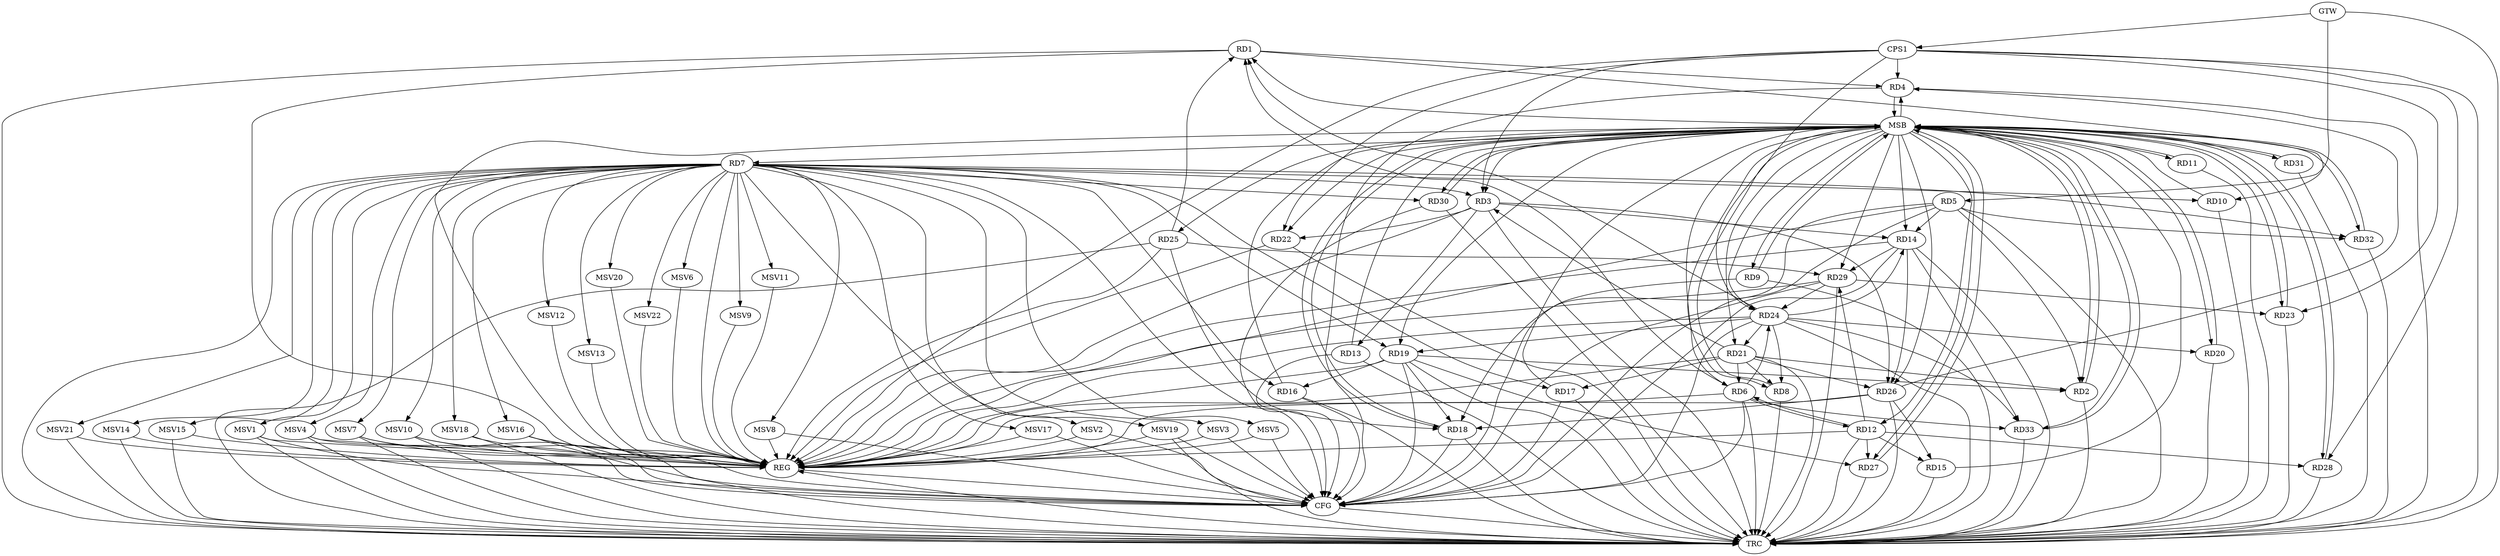 strict digraph G {
  RD1 [ label="RD1" ];
  RD2 [ label="RD2" ];
  RD3 [ label="RD3" ];
  RD4 [ label="RD4" ];
  RD5 [ label="RD5" ];
  RD6 [ label="RD6" ];
  RD7 [ label="RD7" ];
  RD8 [ label="RD8" ];
  RD9 [ label="RD9" ];
  RD10 [ label="RD10" ];
  RD11 [ label="RD11" ];
  RD12 [ label="RD12" ];
  RD13 [ label="RD13" ];
  RD14 [ label="RD14" ];
  RD15 [ label="RD15" ];
  RD16 [ label="RD16" ];
  RD17 [ label="RD17" ];
  RD18 [ label="RD18" ];
  RD19 [ label="RD19" ];
  RD20 [ label="RD20" ];
  RD21 [ label="RD21" ];
  RD22 [ label="RD22" ];
  RD23 [ label="RD23" ];
  RD24 [ label="RD24" ];
  RD25 [ label="RD25" ];
  RD26 [ label="RD26" ];
  RD27 [ label="RD27" ];
  RD28 [ label="RD28" ];
  RD29 [ label="RD29" ];
  RD30 [ label="RD30" ];
  RD31 [ label="RD31" ];
  RD32 [ label="RD32" ];
  RD33 [ label="RD33" ];
  CPS1 [ label="CPS1" ];
  GTW [ label="GTW" ];
  REG [ label="REG" ];
  MSB [ label="MSB" ];
  CFG [ label="CFG" ];
  TRC [ label="TRC" ];
  MSV1 [ label="MSV1" ];
  MSV2 [ label="MSV2" ];
  MSV3 [ label="MSV3" ];
  MSV4 [ label="MSV4" ];
  MSV5 [ label="MSV5" ];
  MSV6 [ label="MSV6" ];
  MSV7 [ label="MSV7" ];
  MSV8 [ label="MSV8" ];
  MSV9 [ label="MSV9" ];
  MSV10 [ label="MSV10" ];
  MSV11 [ label="MSV11" ];
  MSV12 [ label="MSV12" ];
  MSV13 [ label="MSV13" ];
  MSV14 [ label="MSV14" ];
  MSV15 [ label="MSV15" ];
  MSV16 [ label="MSV16" ];
  MSV17 [ label="MSV17" ];
  MSV18 [ label="MSV18" ];
  MSV19 [ label="MSV19" ];
  MSV20 [ label="MSV20" ];
  MSV21 [ label="MSV21" ];
  MSV22 [ label="MSV22" ];
  RD1 -> RD4;
  RD6 -> RD1;
  RD1 -> RD10;
  RD24 -> RD1;
  RD25 -> RD1;
  RD5 -> RD2;
  RD19 -> RD2;
  RD21 -> RD2;
  RD7 -> RD3;
  RD3 -> RD13;
  RD3 -> RD14;
  RD21 -> RD3;
  RD3 -> RD22;
  RD3 -> RD26;
  RD26 -> RD4;
  RD5 -> RD14;
  RD5 -> RD18;
  RD5 -> RD32;
  RD6 -> RD12;
  RD12 -> RD6;
  RD21 -> RD6;
  RD6 -> RD24;
  RD6 -> RD33;
  RD7 -> RD10;
  RD7 -> RD16;
  RD7 -> RD17;
  RD7 -> RD19;
  RD7 -> RD30;
  RD7 -> RD32;
  RD21 -> RD8;
  RD24 -> RD8;
  RD12 -> RD15;
  RD12 -> RD27;
  RD12 -> RD28;
  RD12 -> RD29;
  RD24 -> RD14;
  RD14 -> RD26;
  RD14 -> RD29;
  RD14 -> RD33;
  RD26 -> RD15;
  RD19 -> RD16;
  RD21 -> RD17;
  RD19 -> RD18;
  RD25 -> RD18;
  RD26 -> RD18;
  RD24 -> RD19;
  RD19 -> RD27;
  RD24 -> RD20;
  RD24 -> RD21;
  RD21 -> RD26;
  RD29 -> RD23;
  RD29 -> RD24;
  RD24 -> RD33;
  RD25 -> RD29;
  CPS1 -> RD22;
  CPS1 -> RD23;
  CPS1 -> RD24;
  CPS1 -> RD3;
  CPS1 -> RD4;
  CPS1 -> RD28;
  GTW -> RD5;
  GTW -> CPS1;
  RD1 -> REG;
  RD3 -> REG;
  RD5 -> REG;
  RD6 -> REG;
  RD7 -> REG;
  RD12 -> REG;
  RD14 -> REG;
  RD19 -> REG;
  RD21 -> REG;
  RD22 -> REG;
  RD24 -> REG;
  RD25 -> REG;
  RD26 -> REG;
  RD29 -> REG;
  CPS1 -> REG;
  RD2 -> MSB;
  MSB -> RD19;
  MSB -> RD24;
  MSB -> RD25;
  MSB -> RD26;
  MSB -> RD29;
  MSB -> RD31;
  MSB -> REG;
  RD4 -> MSB;
  MSB -> RD3;
  MSB -> RD7;
  MSB -> RD14;
  RD8 -> MSB;
  MSB -> RD1;
  MSB -> RD21;
  MSB -> RD28;
  RD9 -> MSB;
  MSB -> RD4;
  MSB -> RD12;
  MSB -> RD32;
  RD10 -> MSB;
  MSB -> RD6;
  MSB -> RD8;
  MSB -> RD11;
  RD11 -> MSB;
  RD13 -> MSB;
  MSB -> RD18;
  MSB -> RD20;
  RD15 -> MSB;
  MSB -> RD2;
  RD16 -> MSB;
  MSB -> RD33;
  RD17 -> MSB;
  MSB -> RD9;
  MSB -> RD22;
  RD18 -> MSB;
  MSB -> RD23;
  RD20 -> MSB;
  RD23 -> MSB;
  RD27 -> MSB;
  RD28 -> MSB;
  RD30 -> MSB;
  MSB -> RD27;
  RD31 -> MSB;
  MSB -> RD30;
  RD32 -> MSB;
  RD33 -> MSB;
  RD4 -> CFG;
  RD18 -> CFG;
  RD30 -> CFG;
  RD13 -> CFG;
  RD5 -> CFG;
  RD17 -> CFG;
  RD16 -> CFG;
  RD7 -> CFG;
  RD24 -> CFG;
  RD14 -> CFG;
  RD9 -> CFG;
  RD19 -> CFG;
  RD6 -> CFG;
  RD29 -> CFG;
  REG -> CFG;
  RD1 -> TRC;
  RD2 -> TRC;
  RD3 -> TRC;
  RD4 -> TRC;
  RD5 -> TRC;
  RD6 -> TRC;
  RD7 -> TRC;
  RD8 -> TRC;
  RD9 -> TRC;
  RD10 -> TRC;
  RD11 -> TRC;
  RD12 -> TRC;
  RD13 -> TRC;
  RD14 -> TRC;
  RD15 -> TRC;
  RD16 -> TRC;
  RD17 -> TRC;
  RD18 -> TRC;
  RD19 -> TRC;
  RD20 -> TRC;
  RD21 -> TRC;
  RD22 -> TRC;
  RD23 -> TRC;
  RD24 -> TRC;
  RD25 -> TRC;
  RD26 -> TRC;
  RD27 -> TRC;
  RD28 -> TRC;
  RD29 -> TRC;
  RD30 -> TRC;
  RD31 -> TRC;
  RD32 -> TRC;
  RD33 -> TRC;
  CPS1 -> TRC;
  GTW -> TRC;
  CFG -> TRC;
  TRC -> REG;
  RD7 -> MSV1;
  RD7 -> MSV2;
  RD7 -> MSV3;
  RD7 -> MSV4;
  RD7 -> MSV5;
  RD7 -> MSV6;
  MSV1 -> REG;
  MSV1 -> TRC;
  MSV1 -> CFG;
  MSV2 -> REG;
  MSV2 -> CFG;
  MSV3 -> REG;
  MSV3 -> CFG;
  MSV4 -> REG;
  MSV4 -> TRC;
  MSV4 -> CFG;
  MSV5 -> REG;
  MSV5 -> CFG;
  MSV6 -> REG;
  RD7 -> MSV7;
  MSV7 -> REG;
  MSV7 -> TRC;
  MSV7 -> CFG;
  RD7 -> MSV8;
  MSV8 -> REG;
  MSV8 -> CFG;
  RD7 -> MSV9;
  MSV9 -> REG;
  RD7 -> MSV10;
  MSV10 -> REG;
  MSV10 -> TRC;
  MSV10 -> CFG;
  RD7 -> MSV11;
  RD7 -> MSV12;
  RD7 -> MSV13;
  RD7 -> MSV14;
  MSV11 -> REG;
  MSV12 -> REG;
  MSV13 -> REG;
  MSV14 -> REG;
  MSV14 -> TRC;
  RD7 -> MSV15;
  MSV15 -> REG;
  MSV15 -> TRC;
  RD7 -> MSV16;
  MSV16 -> REG;
  MSV16 -> TRC;
  MSV16 -> CFG;
  RD7 -> MSV17;
  RD7 -> MSV18;
  MSV17 -> REG;
  MSV17 -> CFG;
  MSV18 -> REG;
  MSV18 -> TRC;
  RD7 -> MSV19;
  MSV19 -> REG;
  MSV19 -> TRC;
  MSV19 -> CFG;
  RD7 -> MSV20;
  MSV20 -> REG;
  RD7 -> MSV21;
  MSV21 -> REG;
  MSV21 -> TRC;
  RD7 -> MSV22;
  MSV22 -> REG;
}
